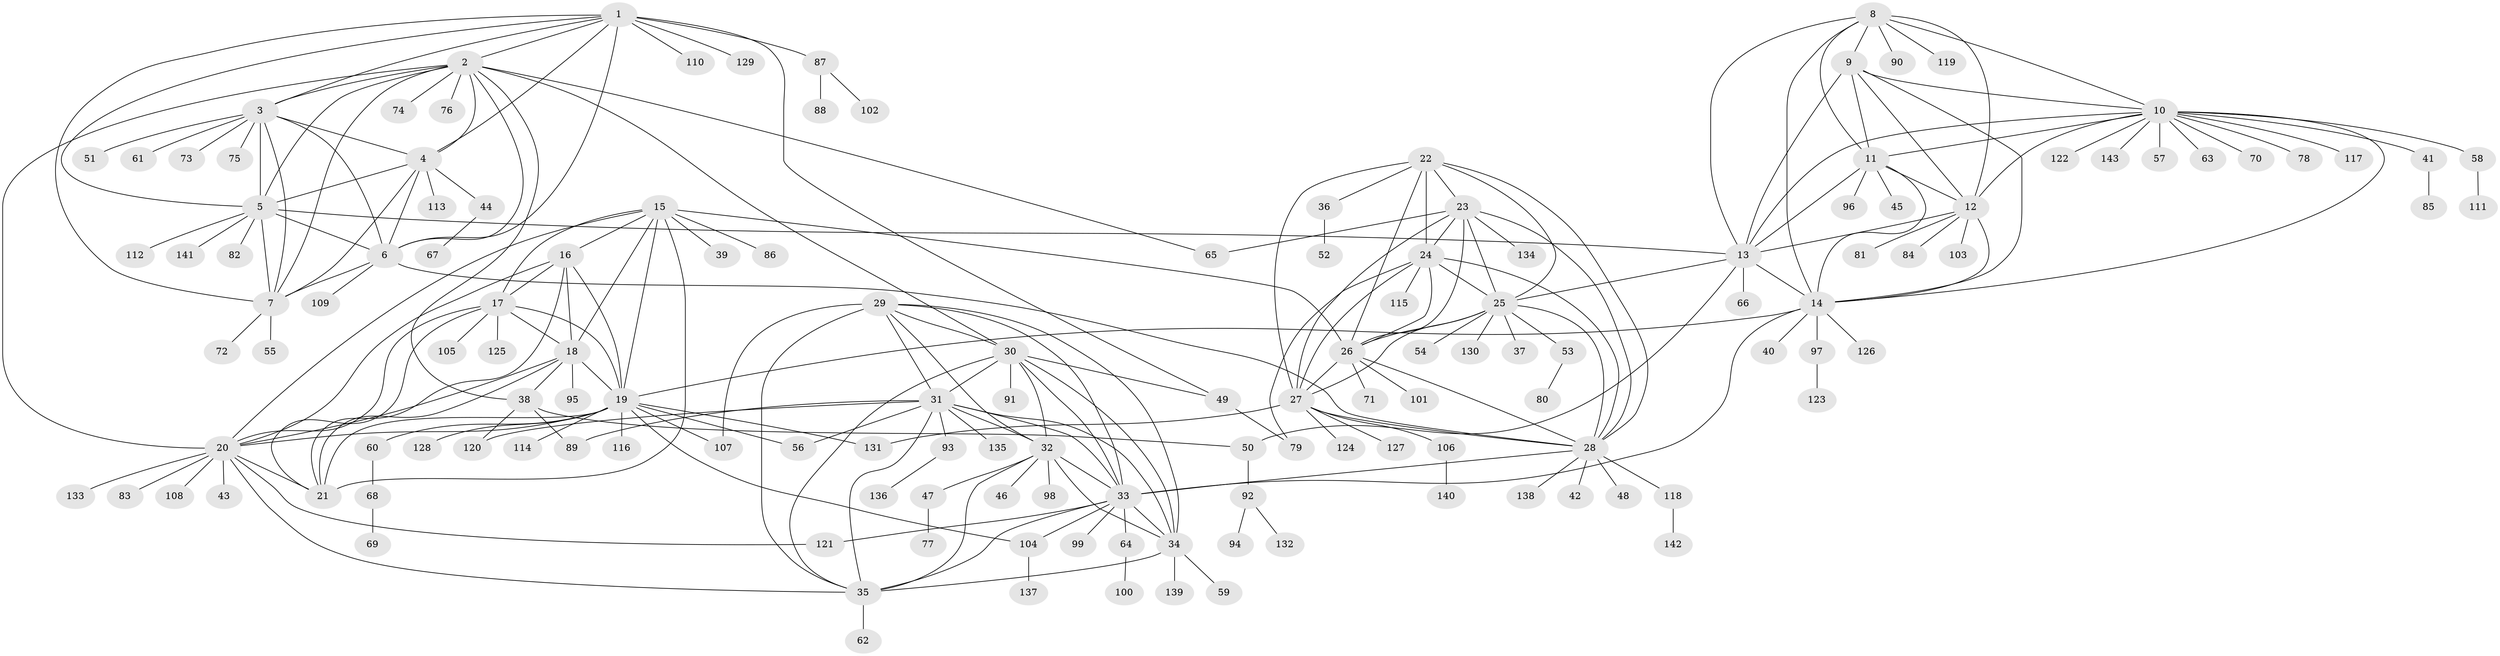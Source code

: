 // Generated by graph-tools (version 1.1) at 2025/26/03/09/25 03:26:48]
// undirected, 143 vertices, 235 edges
graph export_dot {
graph [start="1"]
  node [color=gray90,style=filled];
  1;
  2;
  3;
  4;
  5;
  6;
  7;
  8;
  9;
  10;
  11;
  12;
  13;
  14;
  15;
  16;
  17;
  18;
  19;
  20;
  21;
  22;
  23;
  24;
  25;
  26;
  27;
  28;
  29;
  30;
  31;
  32;
  33;
  34;
  35;
  36;
  37;
  38;
  39;
  40;
  41;
  42;
  43;
  44;
  45;
  46;
  47;
  48;
  49;
  50;
  51;
  52;
  53;
  54;
  55;
  56;
  57;
  58;
  59;
  60;
  61;
  62;
  63;
  64;
  65;
  66;
  67;
  68;
  69;
  70;
  71;
  72;
  73;
  74;
  75;
  76;
  77;
  78;
  79;
  80;
  81;
  82;
  83;
  84;
  85;
  86;
  87;
  88;
  89;
  90;
  91;
  92;
  93;
  94;
  95;
  96;
  97;
  98;
  99;
  100;
  101;
  102;
  103;
  104;
  105;
  106;
  107;
  108;
  109;
  110;
  111;
  112;
  113;
  114;
  115;
  116;
  117;
  118;
  119;
  120;
  121;
  122;
  123;
  124;
  125;
  126;
  127;
  128;
  129;
  130;
  131;
  132;
  133;
  134;
  135;
  136;
  137;
  138;
  139;
  140;
  141;
  142;
  143;
  1 -- 2;
  1 -- 3;
  1 -- 4;
  1 -- 5;
  1 -- 6;
  1 -- 7;
  1 -- 49;
  1 -- 87;
  1 -- 110;
  1 -- 129;
  2 -- 3;
  2 -- 4;
  2 -- 5;
  2 -- 6;
  2 -- 7;
  2 -- 20;
  2 -- 30;
  2 -- 38;
  2 -- 65;
  2 -- 74;
  2 -- 76;
  3 -- 4;
  3 -- 5;
  3 -- 6;
  3 -- 7;
  3 -- 51;
  3 -- 61;
  3 -- 73;
  3 -- 75;
  4 -- 5;
  4 -- 6;
  4 -- 7;
  4 -- 44;
  4 -- 113;
  5 -- 6;
  5 -- 7;
  5 -- 13;
  5 -- 82;
  5 -- 112;
  5 -- 141;
  6 -- 7;
  6 -- 28;
  6 -- 109;
  7 -- 55;
  7 -- 72;
  8 -- 9;
  8 -- 10;
  8 -- 11;
  8 -- 12;
  8 -- 13;
  8 -- 14;
  8 -- 90;
  8 -- 119;
  9 -- 10;
  9 -- 11;
  9 -- 12;
  9 -- 13;
  9 -- 14;
  10 -- 11;
  10 -- 12;
  10 -- 13;
  10 -- 14;
  10 -- 41;
  10 -- 57;
  10 -- 58;
  10 -- 63;
  10 -- 70;
  10 -- 78;
  10 -- 117;
  10 -- 122;
  10 -- 143;
  11 -- 12;
  11 -- 13;
  11 -- 14;
  11 -- 45;
  11 -- 96;
  12 -- 13;
  12 -- 14;
  12 -- 81;
  12 -- 84;
  12 -- 103;
  13 -- 14;
  13 -- 25;
  13 -- 50;
  13 -- 66;
  14 -- 19;
  14 -- 33;
  14 -- 40;
  14 -- 97;
  14 -- 126;
  15 -- 16;
  15 -- 17;
  15 -- 18;
  15 -- 19;
  15 -- 20;
  15 -- 21;
  15 -- 26;
  15 -- 39;
  15 -- 86;
  16 -- 17;
  16 -- 18;
  16 -- 19;
  16 -- 20;
  16 -- 21;
  17 -- 18;
  17 -- 19;
  17 -- 20;
  17 -- 21;
  17 -- 105;
  17 -- 125;
  18 -- 19;
  18 -- 20;
  18 -- 21;
  18 -- 38;
  18 -- 95;
  19 -- 20;
  19 -- 21;
  19 -- 56;
  19 -- 60;
  19 -- 104;
  19 -- 107;
  19 -- 114;
  19 -- 116;
  19 -- 128;
  19 -- 131;
  20 -- 21;
  20 -- 35;
  20 -- 43;
  20 -- 83;
  20 -- 108;
  20 -- 121;
  20 -- 133;
  22 -- 23;
  22 -- 24;
  22 -- 25;
  22 -- 26;
  22 -- 27;
  22 -- 28;
  22 -- 36;
  23 -- 24;
  23 -- 25;
  23 -- 26;
  23 -- 27;
  23 -- 28;
  23 -- 65;
  23 -- 134;
  24 -- 25;
  24 -- 26;
  24 -- 27;
  24 -- 28;
  24 -- 79;
  24 -- 115;
  25 -- 26;
  25 -- 27;
  25 -- 28;
  25 -- 37;
  25 -- 53;
  25 -- 54;
  25 -- 130;
  26 -- 27;
  26 -- 28;
  26 -- 71;
  26 -- 101;
  27 -- 28;
  27 -- 106;
  27 -- 124;
  27 -- 127;
  27 -- 131;
  28 -- 33;
  28 -- 42;
  28 -- 48;
  28 -- 118;
  28 -- 138;
  29 -- 30;
  29 -- 31;
  29 -- 32;
  29 -- 33;
  29 -- 34;
  29 -- 35;
  29 -- 107;
  30 -- 31;
  30 -- 32;
  30 -- 33;
  30 -- 34;
  30 -- 35;
  30 -- 49;
  30 -- 91;
  31 -- 32;
  31 -- 33;
  31 -- 34;
  31 -- 35;
  31 -- 56;
  31 -- 89;
  31 -- 93;
  31 -- 120;
  31 -- 135;
  32 -- 33;
  32 -- 34;
  32 -- 35;
  32 -- 46;
  32 -- 47;
  32 -- 98;
  33 -- 34;
  33 -- 35;
  33 -- 64;
  33 -- 99;
  33 -- 104;
  33 -- 121;
  34 -- 35;
  34 -- 59;
  34 -- 139;
  35 -- 62;
  36 -- 52;
  38 -- 50;
  38 -- 89;
  38 -- 120;
  41 -- 85;
  44 -- 67;
  47 -- 77;
  49 -- 79;
  50 -- 92;
  53 -- 80;
  58 -- 111;
  60 -- 68;
  64 -- 100;
  68 -- 69;
  87 -- 88;
  87 -- 102;
  92 -- 94;
  92 -- 132;
  93 -- 136;
  97 -- 123;
  104 -- 137;
  106 -- 140;
  118 -- 142;
}
